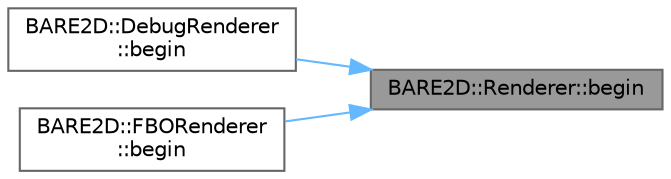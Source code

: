 digraph "BARE2D::Renderer::begin"
{
 // INTERACTIVE_SVG=YES
 // LATEX_PDF_SIZE
  bgcolor="transparent";
  edge [fontname=Helvetica,fontsize=10,labelfontname=Helvetica,labelfontsize=10];
  node [fontname=Helvetica,fontsize=10,shape=box,height=0.2,width=0.4];
  rankdir="RL";
  Node1 [label="BARE2D::Renderer::begin",height=0.2,width=0.4,color="gray40", fillcolor="grey60", style="filled", fontcolor="black",tooltip="Clears the necessary vectors, etc. to prepare for draw() calls, etc."];
  Node1 -> Node2 [dir="back",color="steelblue1",style="solid"];
  Node2 [label="BARE2D::DebugRenderer\l::begin",height=0.2,width=0.4,color="grey40", fillcolor="white", style="filled",URL="$class_b_a_r_e2_d_1_1_debug_renderer.html#afbab4275b06e9a2bc5f52342a9f2f219",tooltip="Clears the necessary vectors, etc. to prepare for draw() calls, etc."];
  Node1 -> Node3 [dir="back",color="steelblue1",style="solid"];
  Node3 [label="BARE2D::FBORenderer\l::begin",height=0.2,width=0.4,color="grey40", fillcolor="white", style="filled",URL="$class_b_a_r_e2_d_1_1_f_b_o_renderer.html#a5e94ee6c2c34dcdcbd65c9b05f3a465a",tooltip="Clears the necessary vectors, etc. to prepare for draw() calls, etc."];
}
